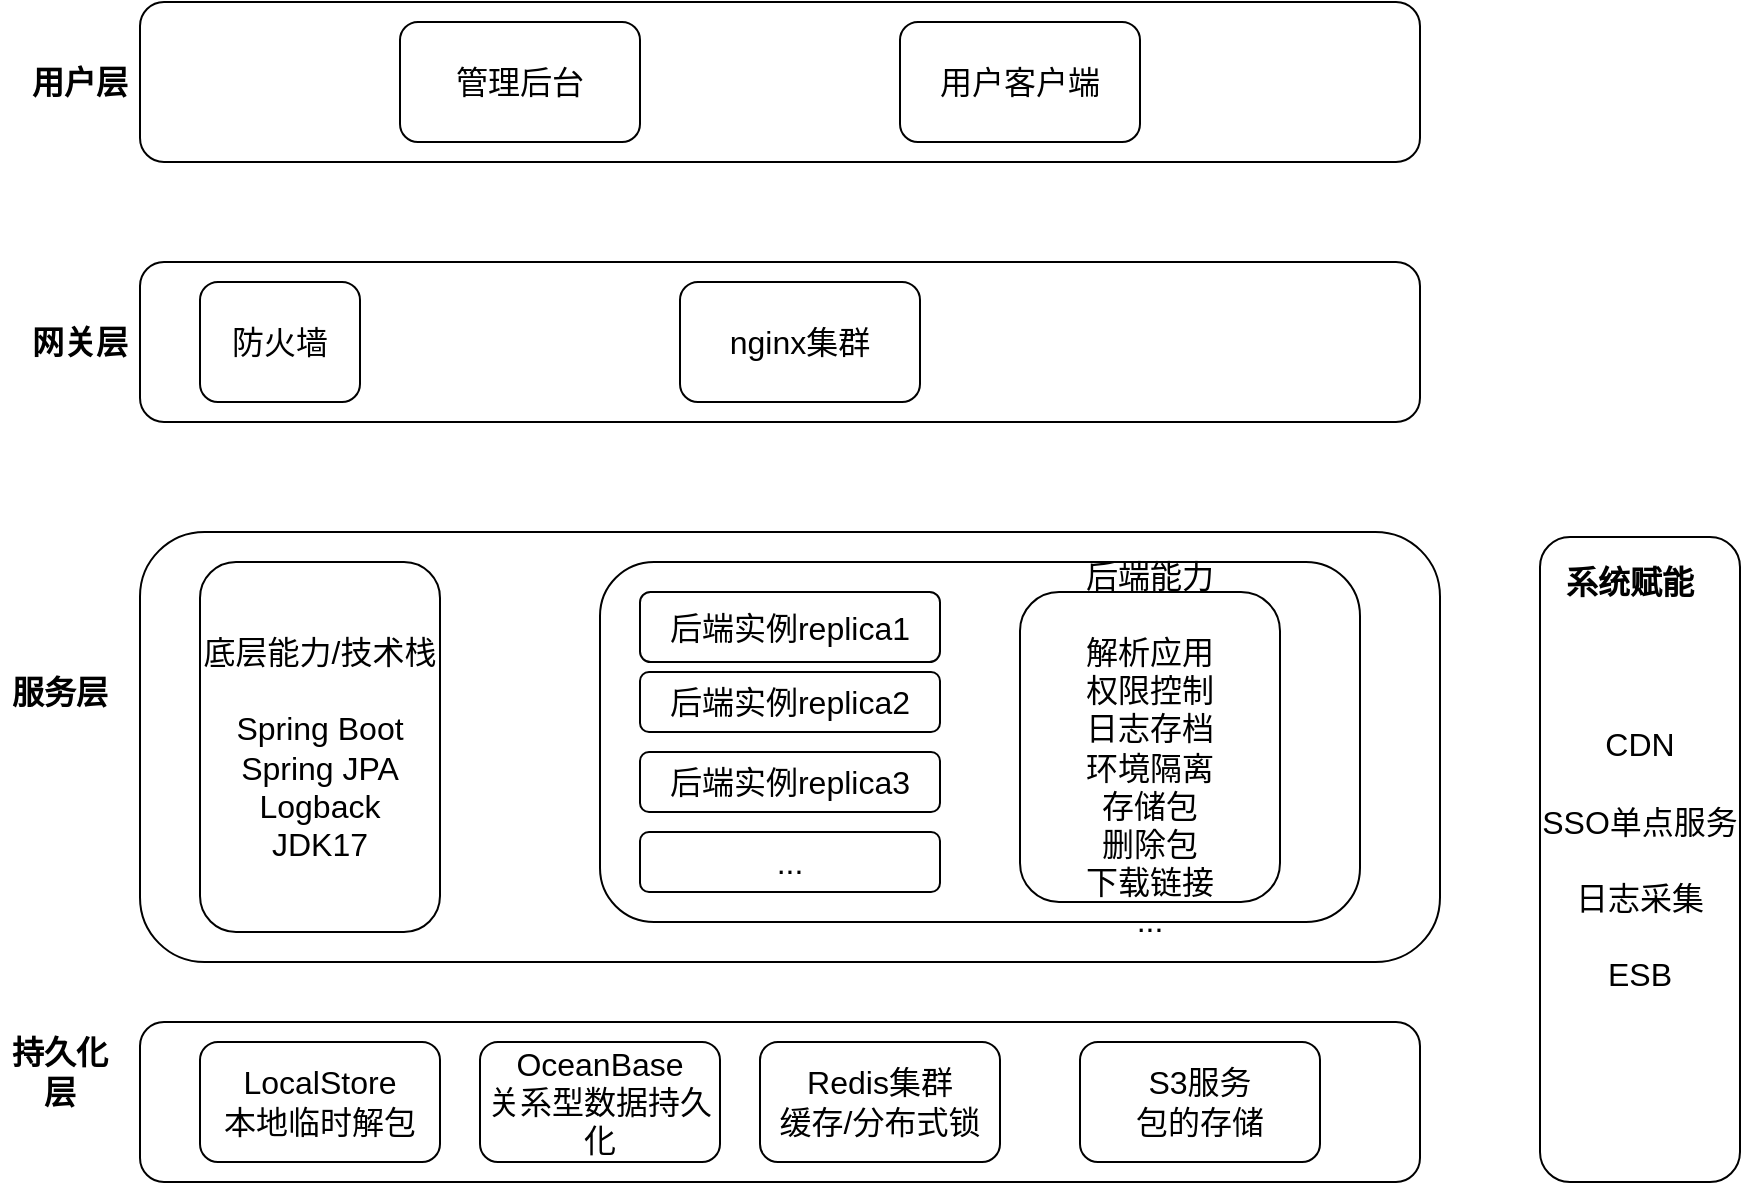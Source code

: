 <mxfile version="28.2.1">
  <diagram name="第 1 页" id="YOJCw0pqZY9LJ1ZUPbfJ">
    <mxGraphModel dx="1198" dy="702" grid="1" gridSize="10" guides="1" tooltips="1" connect="1" arrows="1" fold="1" page="1" pageScale="1" pageWidth="827" pageHeight="1169" math="0" shadow="0">
      <root>
        <mxCell id="0" />
        <mxCell id="1" parent="0" />
        <mxCell id="v3Z9Gxua4jTXrJfAIkXn-7" value="" style="rounded=1;whiteSpace=wrap;html=1;fontSize=16;" vertex="1" parent="1">
          <mxGeometry x="70" y="240" width="640" height="80" as="geometry" />
        </mxCell>
        <mxCell id="v3Z9Gxua4jTXrJfAIkXn-8" value="管理后台" style="rounded=1;whiteSpace=wrap;html=1;fontSize=16;" vertex="1" parent="1">
          <mxGeometry x="200" y="250" width="120" height="60" as="geometry" />
        </mxCell>
        <mxCell id="v3Z9Gxua4jTXrJfAIkXn-10" value="用户客户端" style="rounded=1;whiteSpace=wrap;html=1;fontSize=16;" vertex="1" parent="1">
          <mxGeometry x="450" y="250" width="120" height="60" as="geometry" />
        </mxCell>
        <mxCell id="v3Z9Gxua4jTXrJfAIkXn-11" value="" style="rounded=1;whiteSpace=wrap;html=1;fontSize=16;" vertex="1" parent="1">
          <mxGeometry x="70" y="370" width="640" height="80" as="geometry" />
        </mxCell>
        <mxCell id="v3Z9Gxua4jTXrJfAIkXn-12" value="防火墙" style="rounded=1;whiteSpace=wrap;html=1;fontSize=16;" vertex="1" parent="1">
          <mxGeometry x="100" y="380" width="80" height="60" as="geometry" />
        </mxCell>
        <mxCell id="v3Z9Gxua4jTXrJfAIkXn-13" value="nginx集群" style="rounded=1;whiteSpace=wrap;html=1;fontSize=16;" vertex="1" parent="1">
          <mxGeometry x="340" y="380" width="120" height="60" as="geometry" />
        </mxCell>
        <mxCell id="v3Z9Gxua4jTXrJfAIkXn-14" value="" style="rounded=1;whiteSpace=wrap;html=1;fontSize=16;" vertex="1" parent="1">
          <mxGeometry x="70" y="505" width="650" height="215" as="geometry" />
        </mxCell>
        <mxCell id="v3Z9Gxua4jTXrJfAIkXn-15" value="底层能力/技术栈&lt;div&gt;&lt;br&gt;&lt;/div&gt;&lt;div&gt;Spring Boot&lt;/div&gt;&lt;div&gt;Spring JPA&lt;/div&gt;&lt;div&gt;Logback&lt;/div&gt;&lt;div&gt;JDK17&lt;/div&gt;" style="rounded=1;whiteSpace=wrap;html=1;fontSize=16;" vertex="1" parent="1">
          <mxGeometry x="100" y="520" width="120" height="185" as="geometry" />
        </mxCell>
        <mxCell id="v3Z9Gxua4jTXrJfAIkXn-16" value="" style="rounded=1;whiteSpace=wrap;html=1;fontSize=16;" vertex="1" parent="1">
          <mxGeometry x="300" y="520" width="380" height="180" as="geometry" />
        </mxCell>
        <mxCell id="v3Z9Gxua4jTXrJfAIkXn-17" value="后端实例re&lt;span style=&quot;background-color: transparent; color: light-dark(rgb(0, 0, 0), rgb(255, 255, 255));&quot;&gt;plica1&lt;/span&gt;" style="rounded=1;whiteSpace=wrap;html=1;fontSize=16;" vertex="1" parent="1">
          <mxGeometry x="320" y="535" width="150" height="35" as="geometry" />
        </mxCell>
        <mxCell id="v3Z9Gxua4jTXrJfAIkXn-24" value="后端实例re&lt;span style=&quot;background-color: transparent; color: light-dark(rgb(0, 0, 0), rgb(255, 255, 255));&quot;&gt;plica2&lt;/span&gt;" style="rounded=1;whiteSpace=wrap;html=1;fontSize=16;" vertex="1" parent="1">
          <mxGeometry x="320" y="575" width="150" height="30" as="geometry" />
        </mxCell>
        <mxCell id="v3Z9Gxua4jTXrJfAIkXn-25" value="后端实例re&lt;span style=&quot;background-color: transparent; color: light-dark(rgb(0, 0, 0), rgb(255, 255, 255));&quot;&gt;plica3&lt;/span&gt;" style="rounded=1;whiteSpace=wrap;html=1;fontSize=16;" vertex="1" parent="1">
          <mxGeometry x="320" y="615" width="150" height="30" as="geometry" />
        </mxCell>
        <mxCell id="v3Z9Gxua4jTXrJfAIkXn-26" value="..." style="rounded=1;whiteSpace=wrap;html=1;fontSize=16;" vertex="1" parent="1">
          <mxGeometry x="320" y="655" width="150" height="30" as="geometry" />
        </mxCell>
        <mxCell id="v3Z9Gxua4jTXrJfAIkXn-27" value="后端能力&lt;div&gt;&lt;br&gt;&lt;/div&gt;&lt;div&gt;解析应用&lt;/div&gt;&lt;div&gt;权限控制&lt;/div&gt;&lt;div&gt;日志存档&lt;/div&gt;&lt;div&gt;环境隔离&lt;/div&gt;&lt;div&gt;存储包&lt;/div&gt;&lt;div&gt;删除包&lt;/div&gt;&lt;div&gt;下载链接&lt;/div&gt;&lt;div&gt;...&lt;/div&gt;" style="rounded=1;whiteSpace=wrap;html=1;fontSize=16;" vertex="1" parent="1">
          <mxGeometry x="510" y="535" width="130" height="155" as="geometry" />
        </mxCell>
        <mxCell id="v3Z9Gxua4jTXrJfAIkXn-30" value="用户层" style="text;html=1;align=center;verticalAlign=middle;whiteSpace=wrap;rounded=0;fontSize=16;fontStyle=1" vertex="1" parent="1">
          <mxGeometry x="10" y="265" width="60" height="30" as="geometry" />
        </mxCell>
        <mxCell id="v3Z9Gxua4jTXrJfAIkXn-31" value="网关层" style="text;html=1;align=center;verticalAlign=middle;whiteSpace=wrap;rounded=0;fontSize=16;fontStyle=1" vertex="1" parent="1">
          <mxGeometry x="10" y="395" width="60" height="30" as="geometry" />
        </mxCell>
        <mxCell id="v3Z9Gxua4jTXrJfAIkXn-32" value="服务层" style="text;html=1;align=center;verticalAlign=middle;whiteSpace=wrap;rounded=0;fontSize=16;fontStyle=1" vertex="1" parent="1">
          <mxGeometry y="570" width="60" height="30" as="geometry" />
        </mxCell>
        <mxCell id="v3Z9Gxua4jTXrJfAIkXn-33" value="" style="rounded=1;whiteSpace=wrap;html=1;fontSize=16;" vertex="1" parent="1">
          <mxGeometry x="70" y="750" width="640" height="80" as="geometry" />
        </mxCell>
        <mxCell id="v3Z9Gxua4jTXrJfAIkXn-34" value="LocalStore&lt;div&gt;本地临时解包&lt;/div&gt;" style="rounded=1;whiteSpace=wrap;html=1;fontSize=16;" vertex="1" parent="1">
          <mxGeometry x="100" y="760" width="120" height="60" as="geometry" />
        </mxCell>
        <mxCell id="v3Z9Gxua4jTXrJfAIkXn-35" value="OceanBase&lt;div&gt;关系型数据持久化&lt;/div&gt;" style="rounded=1;whiteSpace=wrap;html=1;fontSize=16;" vertex="1" parent="1">
          <mxGeometry x="240" y="760" width="120" height="60" as="geometry" />
        </mxCell>
        <mxCell id="v3Z9Gxua4jTXrJfAIkXn-36" value="Redis集群&lt;div&gt;缓存/分布式锁&lt;/div&gt;" style="rounded=1;whiteSpace=wrap;html=1;fontSize=16;" vertex="1" parent="1">
          <mxGeometry x="380" y="760" width="120" height="60" as="geometry" />
        </mxCell>
        <mxCell id="v3Z9Gxua4jTXrJfAIkXn-37" value="S3服务&lt;div&gt;包的存储&lt;/div&gt;" style="rounded=1;whiteSpace=wrap;html=1;fontSize=16;" vertex="1" parent="1">
          <mxGeometry x="540" y="760" width="120" height="60" as="geometry" />
        </mxCell>
        <mxCell id="v3Z9Gxua4jTXrJfAIkXn-39" value="&lt;div&gt;&lt;span style=&quot;background-color: transparent; color: light-dark(rgb(0, 0, 0), rgb(255, 255, 255));&quot;&gt;CDN&lt;/span&gt;&lt;/div&gt;&lt;div&gt;&lt;span style=&quot;background-color: transparent; color: light-dark(rgb(0, 0, 0), rgb(255, 255, 255));&quot;&gt;&lt;br&gt;&lt;/span&gt;&lt;/div&gt;&lt;div&gt;&lt;span style=&quot;background-color: transparent; color: light-dark(rgb(0, 0, 0), rgb(255, 255, 255));&quot;&gt;SSO单点服务&lt;/span&gt;&lt;/div&gt;&lt;div&gt;&lt;br&gt;&lt;/div&gt;&lt;div&gt;日志采集&lt;/div&gt;&lt;div&gt;&lt;br&gt;&lt;/div&gt;&lt;div&gt;ESB&lt;/div&gt;" style="rounded=1;whiteSpace=wrap;html=1;fontSize=16;" vertex="1" parent="1">
          <mxGeometry x="770" y="507.5" width="100" height="322.5" as="geometry" />
        </mxCell>
        <mxCell id="v3Z9Gxua4jTXrJfAIkXn-40" value="持久化层" style="text;html=1;align=center;verticalAlign=middle;whiteSpace=wrap;rounded=0;fontSize=16;fontStyle=1" vertex="1" parent="1">
          <mxGeometry y="760" width="60" height="30" as="geometry" />
        </mxCell>
        <mxCell id="v3Z9Gxua4jTXrJfAIkXn-41" value="系统赋能" style="text;html=1;align=center;verticalAlign=middle;whiteSpace=wrap;rounded=0;fontSize=16;fontStyle=1" vertex="1" parent="1">
          <mxGeometry x="780" y="510" width="70" height="40" as="geometry" />
        </mxCell>
      </root>
    </mxGraphModel>
  </diagram>
</mxfile>
